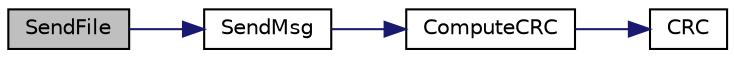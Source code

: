 digraph "SendFile"
{
 // INTERACTIVE_SVG=YES
  edge [fontname="Helvetica",fontsize="10",labelfontname="Helvetica",labelfontsize="10"];
  node [fontname="Helvetica",fontsize="10",shape=record];
  rankdir="LR";
  Node153 [label="SendFile",height=0.2,width=0.4,color="black", fillcolor="grey75", style="filled", fontcolor="black"];
  Node153 -> Node154 [color="midnightblue",fontsize="10",style="solid",fontname="Helvetica"];
  Node154 [label="SendMsg",height=0.2,width=0.4,color="black", fillcolor="white", style="filled",URL="$zephyr_8c.html#a6e021f179fc712de402af1043ca1a9ef"];
  Node154 -> Node155 [color="midnightblue",fontsize="10",style="solid",fontname="Helvetica"];
  Node155 [label="ComputeCRC",height=0.2,width=0.4,color="black", fillcolor="white", style="filled",URL="$zephyr_8c.html#aa7865b0822633a51bd794f1922f39711"];
  Node155 -> Node156 [color="midnightblue",fontsize="10",style="solid",fontname="Helvetica"];
  Node156 [label="CRC",height=0.2,width=0.4,color="black", fillcolor="white", style="filled",URL="$zephyr_8c.html#a626fb8bdfcd2bed45be4fe9fabb74f48"];
}
